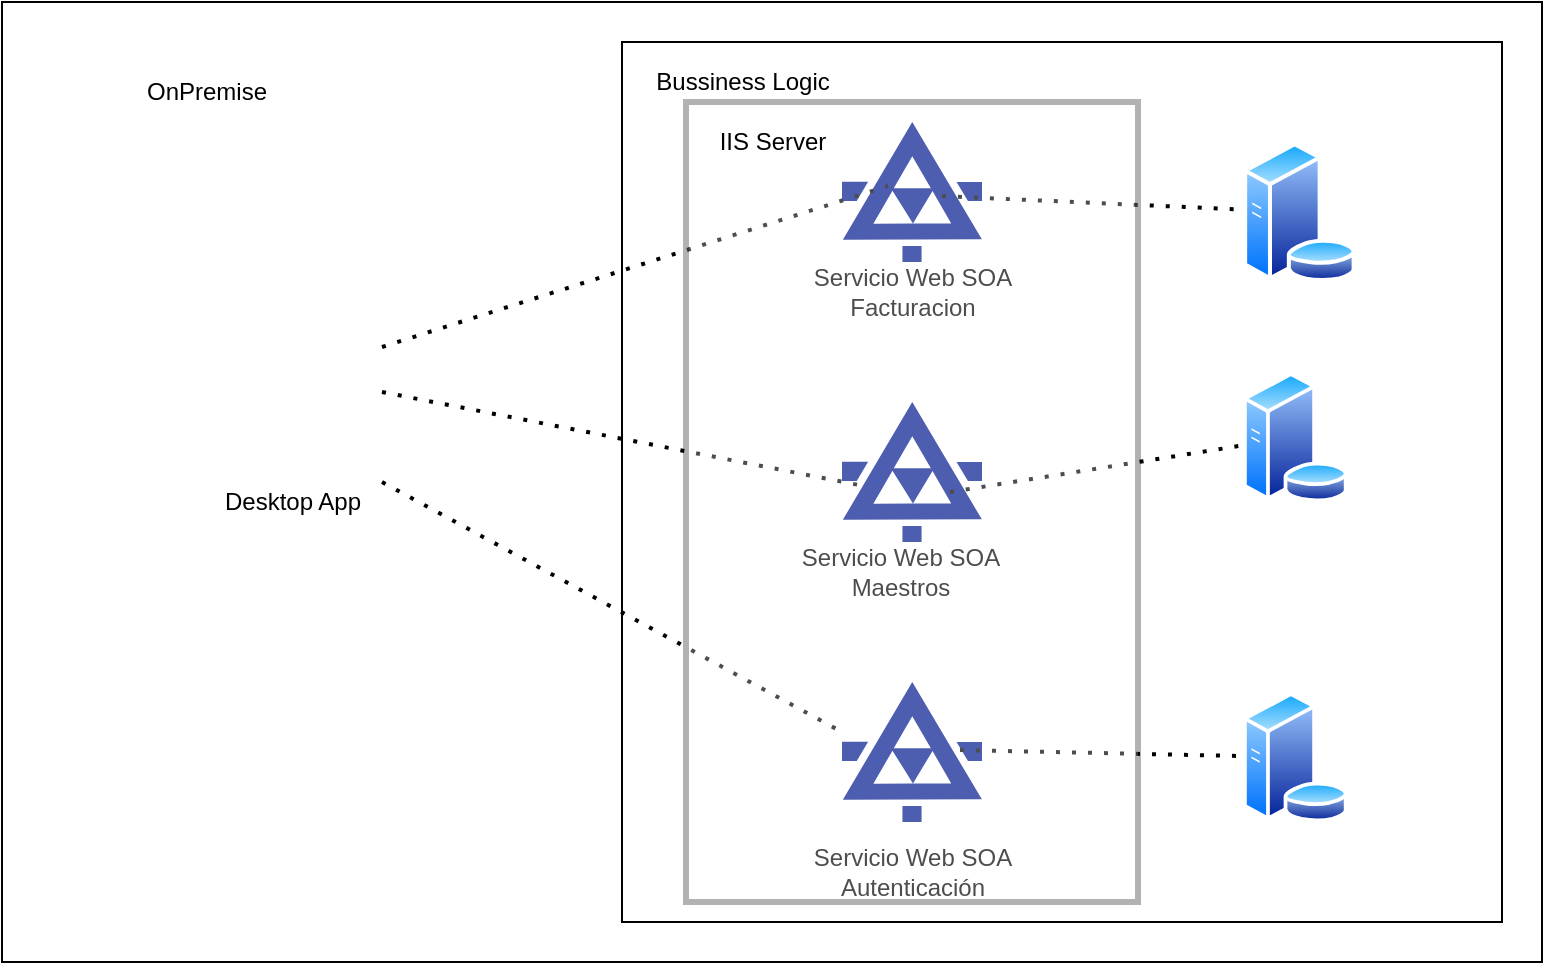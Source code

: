 <mxfile version="14.6.9" type="device"><diagram id="e7Lh-Lckc1-pQCilhdGR" name="Page-1"><mxGraphModel dx="868" dy="482" grid="1" gridSize="10" guides="1" tooltips="1" connect="1" arrows="1" fold="1" page="1" pageScale="1" pageWidth="827" pageHeight="1169" math="0" shadow="0"><root><mxCell id="0"/><mxCell id="1" parent="0"/><mxCell id="LZwQgKH3m6sWO3mvnq7Y-28" value="" style="rounded=0;whiteSpace=wrap;html=1;" vertex="1" parent="1"><mxGeometry x="20" width="770" height="480" as="geometry"/></mxCell><mxCell id="LZwQgKH3m6sWO3mvnq7Y-12" value="" style="rounded=0;whiteSpace=wrap;html=1;" vertex="1" parent="1"><mxGeometry x="330" y="20" width="440" height="440" as="geometry"/></mxCell><mxCell id="LZwQgKH3m6sWO3mvnq7Y-1" value="" style="shape=image;html=1;verticalAlign=top;verticalLabelPosition=bottom;labelBackgroundColor=#ffffff;imageAspect=0;aspect=fixed;image=https://cdn0.iconfinder.com/data/icons/set-app-incredibles/24/Desktop-01-128.png" vertex="1" parent="1"><mxGeometry x="120" y="150" width="90" height="90" as="geometry"/></mxCell><mxCell id="LZwQgKH3m6sWO3mvnq7Y-2" value="Desktop App" style="text;html=1;align=center;verticalAlign=middle;resizable=0;points=[];autosize=1;strokeColor=none;" vertex="1" parent="1"><mxGeometry x="125" y="240" width="80" height="20" as="geometry"/></mxCell><mxCell id="LZwQgKH3m6sWO3mvnq7Y-3" value="" style="aspect=fixed;pointerEvents=1;shadow=0;dashed=0;html=1;strokeColor=none;labelPosition=center;verticalLabelPosition=bottom;verticalAlign=top;align=center;fillColor=#00188D;shape=mxgraph.mscae.enterprise.xml_web_service" vertex="1" parent="1"><mxGeometry x="440" y="60" width="70" height="70" as="geometry"/></mxCell><mxCell id="LZwQgKH3m6sWO3mvnq7Y-4" value="Servicio Web SOA&lt;br&gt;Facturacion" style="text;html=1;align=center;verticalAlign=middle;resizable=0;points=[];autosize=1;strokeColor=none;" vertex="1" parent="1"><mxGeometry x="420" y="130" width="110" height="30" as="geometry"/></mxCell><mxCell id="LZwQgKH3m6sWO3mvnq7Y-5" value="" style="aspect=fixed;pointerEvents=1;shadow=0;dashed=0;html=1;strokeColor=none;labelPosition=center;verticalLabelPosition=bottom;verticalAlign=top;align=center;fillColor=#00188D;shape=mxgraph.mscae.enterprise.xml_web_service" vertex="1" parent="1"><mxGeometry x="440" y="200" width="70" height="70" as="geometry"/></mxCell><mxCell id="LZwQgKH3m6sWO3mvnq7Y-6" value="Servicio Web SOA&lt;br&gt;Maestros" style="text;html=1;align=center;verticalAlign=middle;resizable=0;points=[];autosize=1;strokeColor=none;" vertex="1" parent="1"><mxGeometry x="414" y="270" width="110" height="30" as="geometry"/></mxCell><mxCell id="LZwQgKH3m6sWO3mvnq7Y-7" value="" style="aspect=fixed;pointerEvents=1;shadow=0;dashed=0;html=1;strokeColor=none;labelPosition=center;verticalLabelPosition=bottom;verticalAlign=top;align=center;fillColor=#00188D;shape=mxgraph.mscae.enterprise.xml_web_service" vertex="1" parent="1"><mxGeometry x="440" y="340" width="70" height="70" as="geometry"/></mxCell><mxCell id="LZwQgKH3m6sWO3mvnq7Y-8" value="Servicio Web SOA&lt;br&gt;Autenticación" style="text;html=1;align=center;verticalAlign=middle;resizable=0;points=[];autosize=1;strokeColor=none;" vertex="1" parent="1"><mxGeometry x="420" y="420" width="110" height="30" as="geometry"/></mxCell><mxCell id="LZwQgKH3m6sWO3mvnq7Y-10" value="" style="aspect=fixed;perimeter=ellipsePerimeter;html=1;align=center;shadow=0;dashed=0;spacingTop=3;image;image=img/lib/active_directory/database_server.svg;" vertex="1" parent="1"><mxGeometry x="640" y="70" width="57.4" height="70" as="geometry"/></mxCell><mxCell id="LZwQgKH3m6sWO3mvnq7Y-11" value="" style="aspect=fixed;perimeter=ellipsePerimeter;html=1;align=center;shadow=0;dashed=0;spacingTop=3;image;image=img/lib/active_directory/database_server.svg;" vertex="1" parent="1"><mxGeometry x="640" y="185" width="53.3" height="65" as="geometry"/></mxCell><mxCell id="LZwQgKH3m6sWO3mvnq7Y-13" value="Bussiness Logic" style="text;html=1;align=center;verticalAlign=middle;resizable=0;points=[];autosize=1;strokeColor=none;" vertex="1" parent="1"><mxGeometry x="340" y="30" width="100" height="20" as="geometry"/></mxCell><mxCell id="LZwQgKH3m6sWO3mvnq7Y-14" value="" style="aspect=fixed;perimeter=ellipsePerimeter;html=1;align=center;shadow=0;dashed=0;spacingTop=3;image;image=img/lib/active_directory/database_server.svg;" vertex="1" parent="1"><mxGeometry x="640" y="345" width="53.3" height="65" as="geometry"/></mxCell><mxCell id="LZwQgKH3m6sWO3mvnq7Y-19" value="" style="endArrow=none;dashed=1;html=1;dashPattern=1 3;strokeWidth=2;exitX=0.843;exitY=0.486;exitDx=0;exitDy=0;exitPerimeter=0;" edge="1" parent="1" source="LZwQgKH3m6sWO3mvnq7Y-7" target="LZwQgKH3m6sWO3mvnq7Y-14"><mxGeometry width="50" height="50" relative="1" as="geometry"><mxPoint x="540" y="380" as="sourcePoint"/><mxPoint x="590" y="330" as="targetPoint"/></mxGeometry></mxCell><mxCell id="LZwQgKH3m6sWO3mvnq7Y-20" value="" style="endArrow=none;dashed=1;html=1;dashPattern=1 3;strokeWidth=2;exitX=0.714;exitY=0.529;exitDx=0;exitDy=0;exitPerimeter=0;" edge="1" parent="1" source="LZwQgKH3m6sWO3mvnq7Y-3" target="LZwQgKH3m6sWO3mvnq7Y-10"><mxGeometry width="50" height="50" relative="1" as="geometry"><mxPoint x="560" y="120" as="sourcePoint"/><mxPoint x="610" y="70" as="targetPoint"/></mxGeometry></mxCell><mxCell id="LZwQgKH3m6sWO3mvnq7Y-21" value="" style="endArrow=none;dashed=1;html=1;dashPattern=1 3;strokeWidth=2;exitX=0.771;exitY=0.643;exitDx=0;exitDy=0;exitPerimeter=0;" edge="1" parent="1" source="LZwQgKH3m6sWO3mvnq7Y-5" target="LZwQgKH3m6sWO3mvnq7Y-11"><mxGeometry width="50" height="50" relative="1" as="geometry"><mxPoint x="550" y="220" as="sourcePoint"/><mxPoint x="600" y="170" as="targetPoint"/></mxGeometry></mxCell><mxCell id="LZwQgKH3m6sWO3mvnq7Y-24" value="" style="endArrow=none;dashed=1;html=1;dashPattern=1 3;strokeWidth=2;exitX=1;exitY=0.25;exitDx=0;exitDy=0;entryX=0.329;entryY=0.457;entryDx=0;entryDy=0;entryPerimeter=0;" edge="1" parent="1" source="LZwQgKH3m6sWO3mvnq7Y-1" target="LZwQgKH3m6sWO3mvnq7Y-3"><mxGeometry width="50" height="50" relative="1" as="geometry"><mxPoint x="240" y="430" as="sourcePoint"/><mxPoint x="290" y="380" as="targetPoint"/></mxGeometry></mxCell><mxCell id="LZwQgKH3m6sWO3mvnq7Y-25" value="" style="endArrow=none;dashed=1;html=1;dashPattern=1 3;strokeWidth=2;exitX=1;exitY=0.5;exitDx=0;exitDy=0;entryX=0.157;entryY=0.6;entryDx=0;entryDy=0;entryPerimeter=0;" edge="1" parent="1" source="LZwQgKH3m6sWO3mvnq7Y-1" target="LZwQgKH3m6sWO3mvnq7Y-5"><mxGeometry width="50" height="50" relative="1" as="geometry"><mxPoint x="250" y="440" as="sourcePoint"/><mxPoint x="300" y="390" as="targetPoint"/></mxGeometry></mxCell><mxCell id="LZwQgKH3m6sWO3mvnq7Y-26" value="" style="endArrow=none;dashed=1;html=1;dashPattern=1 3;strokeWidth=2;exitX=1;exitY=1;exitDx=0;exitDy=0;entryX=0;entryY=0.357;entryDx=0;entryDy=0;entryPerimeter=0;" edge="1" parent="1" source="LZwQgKH3m6sWO3mvnq7Y-1" target="LZwQgKH3m6sWO3mvnq7Y-7"><mxGeometry width="50" height="50" relative="1" as="geometry"><mxPoint x="260" y="450" as="sourcePoint"/><mxPoint x="310" y="400" as="targetPoint"/></mxGeometry></mxCell><mxCell id="LZwQgKH3m6sWO3mvnq7Y-29" value="OnPremise" style="text;html=1;strokeColor=none;fillColor=none;align=center;verticalAlign=middle;whiteSpace=wrap;rounded=0;strokeWidth=3;" vertex="1" parent="1"><mxGeometry x="80" y="30" width="85" height="30" as="geometry"/></mxCell><mxCell id="LZwQgKH3m6sWO3mvnq7Y-30" value="" style="rounded=0;whiteSpace=wrap;html=1;strokeWidth=3;opacity=30;" vertex="1" parent="1"><mxGeometry x="362" y="50" width="226" height="400" as="geometry"/></mxCell><mxCell id="LZwQgKH3m6sWO3mvnq7Y-31" value="IIS Server" style="text;html=1;align=center;verticalAlign=middle;resizable=0;points=[];autosize=1;strokeColor=none;" vertex="1" parent="1"><mxGeometry x="370" y="60" width="70" height="20" as="geometry"/></mxCell></root></mxGraphModel></diagram></mxfile>